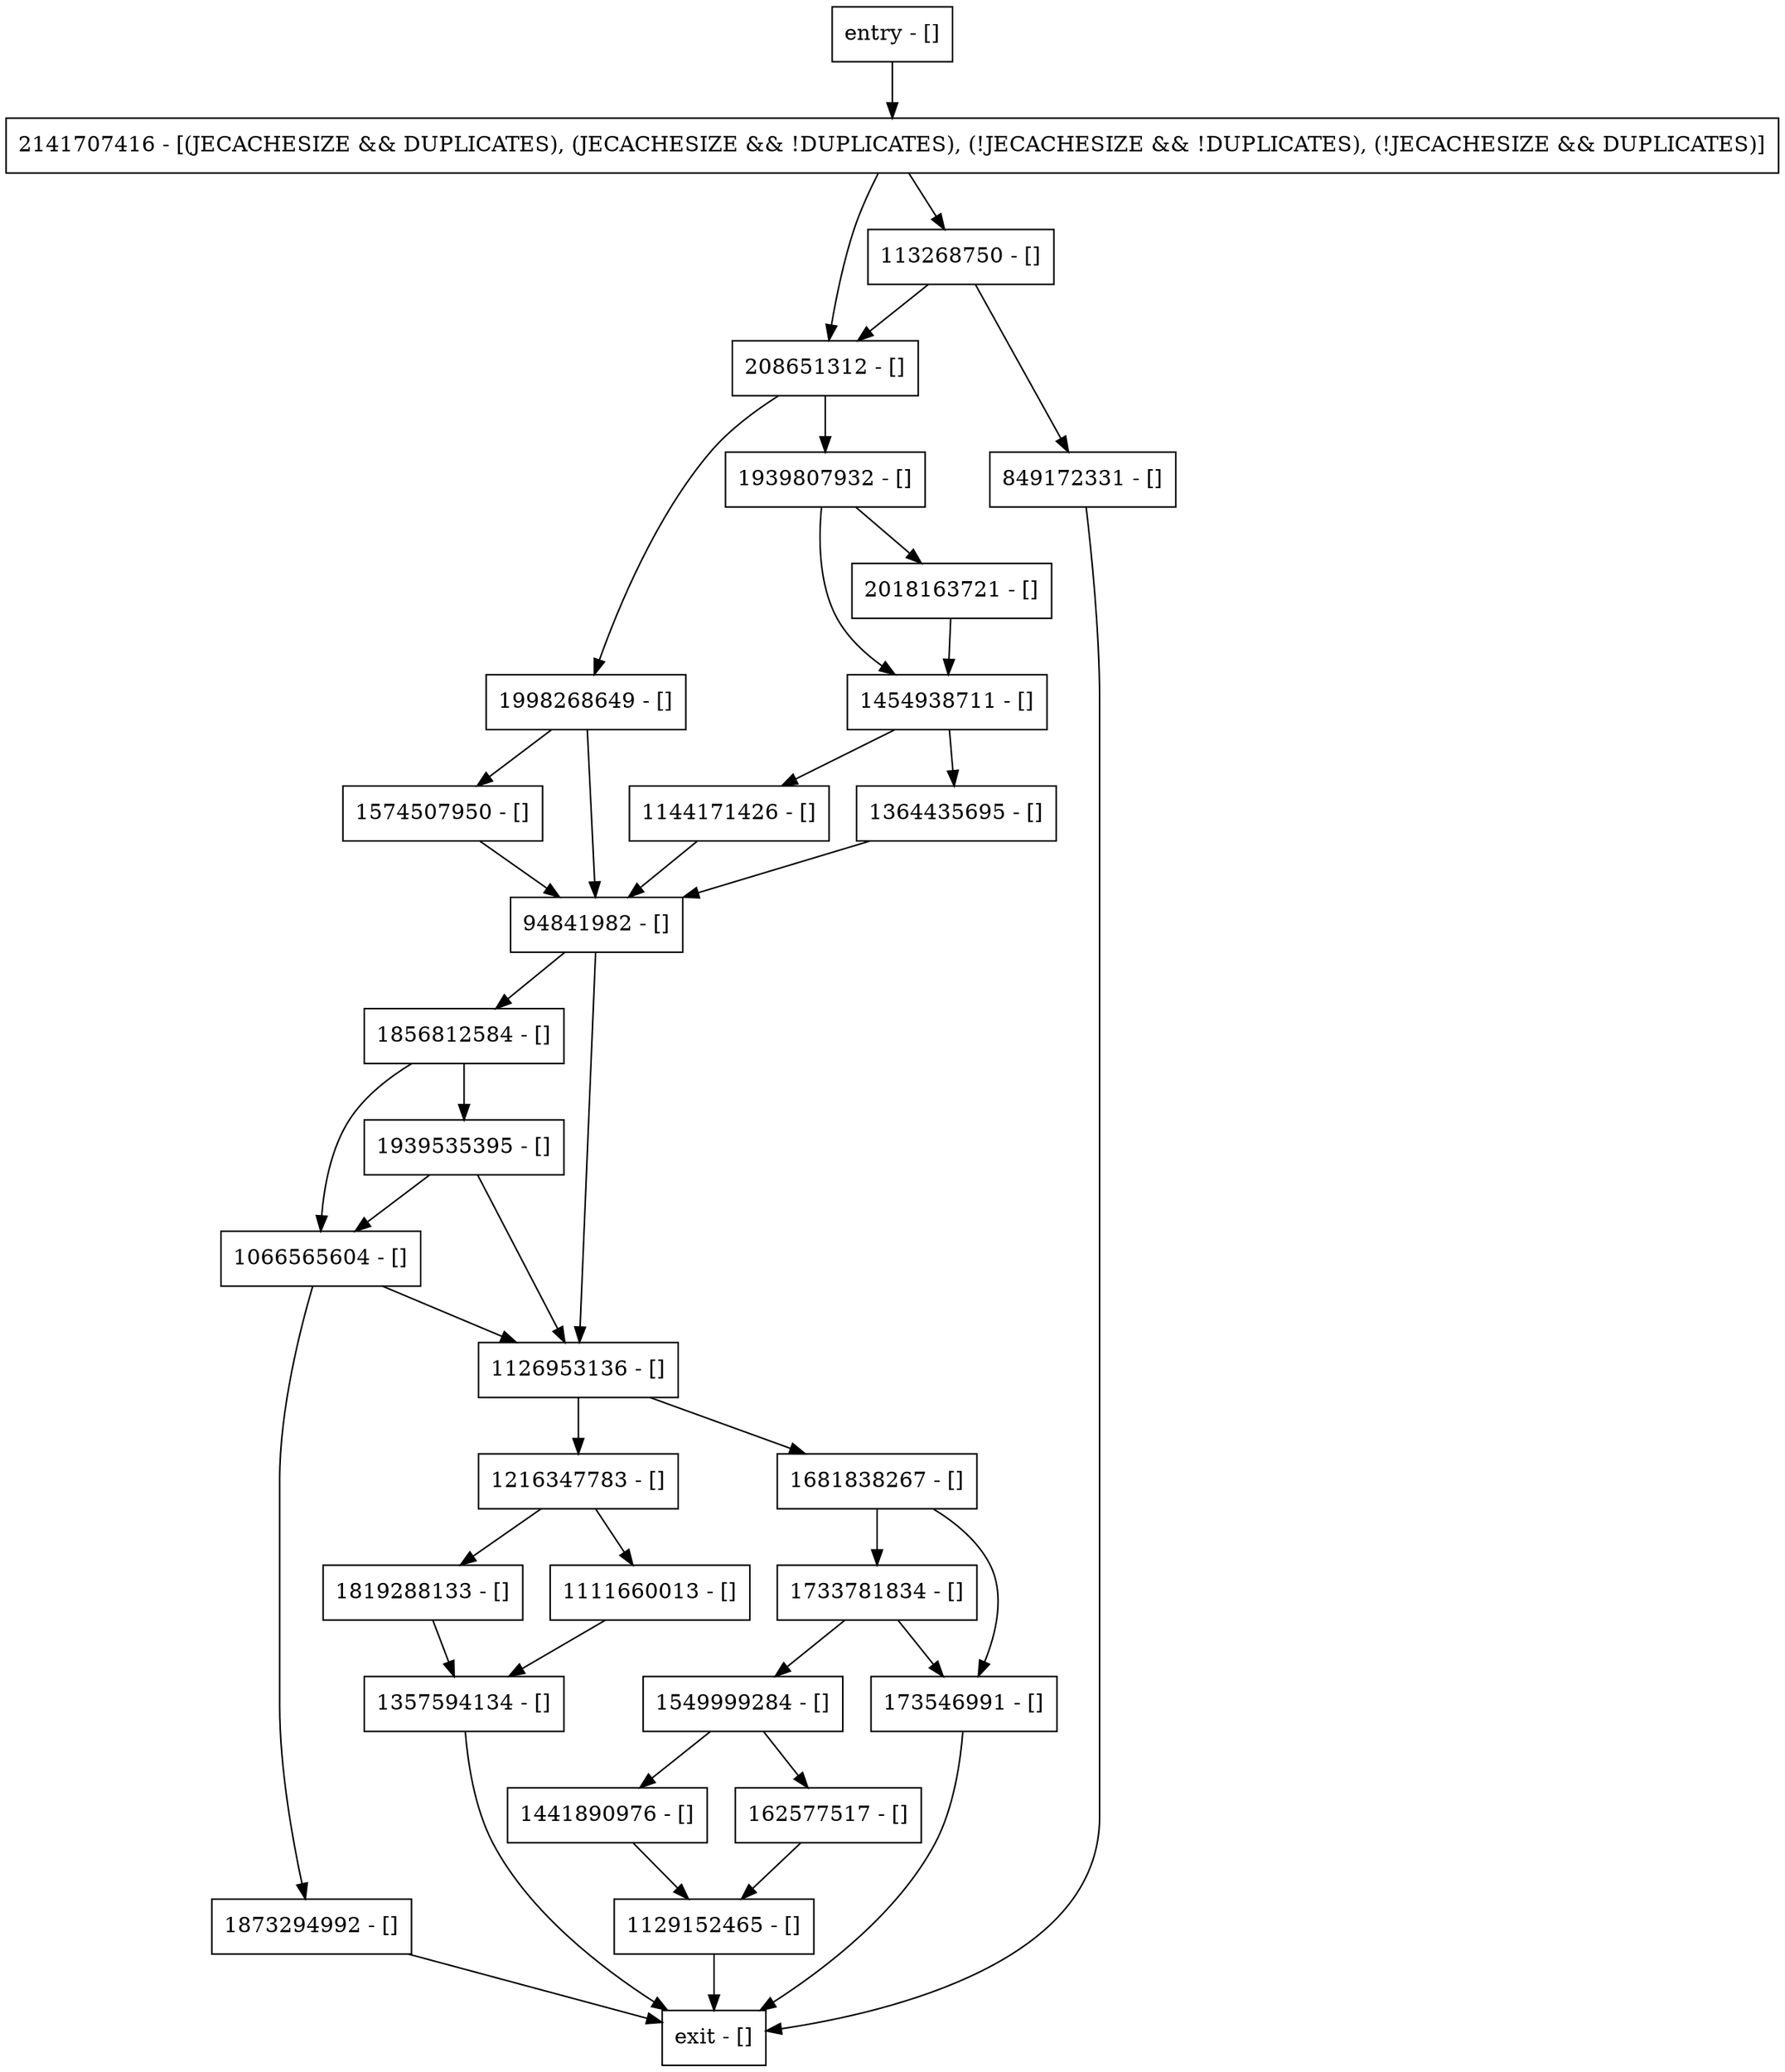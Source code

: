 digraph updateLNSlotKey {
node [shape=record];
1441890976 [label="1441890976 - []"];
113268750 [label="113268750 - []"];
1144171426 [label="1144171426 - []"];
1129152465 [label="1129152465 - []"];
1364435695 [label="1364435695 - []"];
1819288133 [label="1819288133 - []"];
2141707416 [label="2141707416 - [(JECACHESIZE && DUPLICATES), (JECACHESIZE && !DUPLICATES), (!JECACHESIZE && !DUPLICATES), (!JECACHESIZE && DUPLICATES)]"];
1856812584 [label="1856812584 - []"];
94841982 [label="94841982 - []"];
1066565604 [label="1066565604 - []"];
1574507950 [label="1574507950 - []"];
1216347783 [label="1216347783 - []"];
1681838267 [label="1681838267 - []"];
1549999284 [label="1549999284 - []"];
1939535395 [label="1939535395 - []"];
208651312 [label="208651312 - []"];
1111660013 [label="1111660013 - []"];
1733781834 [label="1733781834 - []"];
entry [label="entry - []"];
exit [label="exit - []"];
162577517 [label="162577517 - []"];
1357594134 [label="1357594134 - []"];
849172331 [label="849172331 - []"];
173546991 [label="173546991 - []"];
1126953136 [label="1126953136 - []"];
1873294992 [label="1873294992 - []"];
2018163721 [label="2018163721 - []"];
1998268649 [label="1998268649 - []"];
1939807932 [label="1939807932 - []"];
1454938711 [label="1454938711 - []"];
entry;
exit;
1441890976 -> 1129152465;
113268750 -> 208651312;
113268750 -> 849172331;
1144171426 -> 94841982;
1129152465 -> exit;
1364435695 -> 94841982;
1819288133 -> 1357594134;
2141707416 -> 208651312;
2141707416 -> 113268750;
1856812584 -> 1066565604;
1856812584 -> 1939535395;
94841982 -> 1126953136;
94841982 -> 1856812584;
1066565604 -> 1873294992;
1066565604 -> 1126953136;
1574507950 -> 94841982;
1216347783 -> 1111660013;
1216347783 -> 1819288133;
1681838267 -> 173546991;
1681838267 -> 1733781834;
1549999284 -> 162577517;
1549999284 -> 1441890976;
1939535395 -> 1066565604;
1939535395 -> 1126953136;
208651312 -> 1998268649;
208651312 -> 1939807932;
1111660013 -> 1357594134;
1733781834 -> 1549999284;
1733781834 -> 173546991;
entry -> 2141707416;
162577517 -> 1129152465;
1357594134 -> exit;
849172331 -> exit;
173546991 -> exit;
1126953136 -> 1216347783;
1126953136 -> 1681838267;
1873294992 -> exit;
2018163721 -> 1454938711;
1998268649 -> 94841982;
1998268649 -> 1574507950;
1939807932 -> 2018163721;
1939807932 -> 1454938711;
1454938711 -> 1144171426;
1454938711 -> 1364435695;
}
